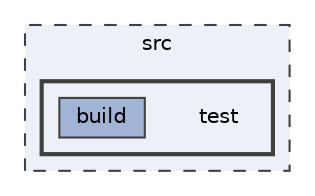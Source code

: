 digraph "src/test"
{
 // LATEX_PDF_SIZE
  bgcolor="transparent";
  edge [fontname=Helvetica,fontsize=10,labelfontname=Helvetica,labelfontsize=10];
  node [fontname=Helvetica,fontsize=10,shape=box,height=0.2,width=0.4];
  compound=true
  subgraph clusterdir_68267d1309a1af8e8297ef4c3efbcdba {
    graph [ bgcolor="#edf0f7", pencolor="grey25", label="src", fontname=Helvetica,fontsize=10 style="filled,dashed", URL="dir_68267d1309a1af8e8297ef4c3efbcdba.html",tooltip=""]
  subgraph clusterdir_120ed4da3e3217b1e7fc0b4f48568e79 {
    graph [ bgcolor="#edf0f7", pencolor="grey25", label="", fontname=Helvetica,fontsize=10 style="filled,bold", URL="dir_120ed4da3e3217b1e7fc0b4f48568e79.html",tooltip=""]
    dir_120ed4da3e3217b1e7fc0b4f48568e79 [shape=plaintext, label="test"];
  dir_db65889a51295ec848d8dd4c418076d7 [label="build", fillcolor="#a2b4d6", color="grey25", style="filled", URL="dir_db65889a51295ec848d8dd4c418076d7.html",tooltip=""];
  }
  }
}
